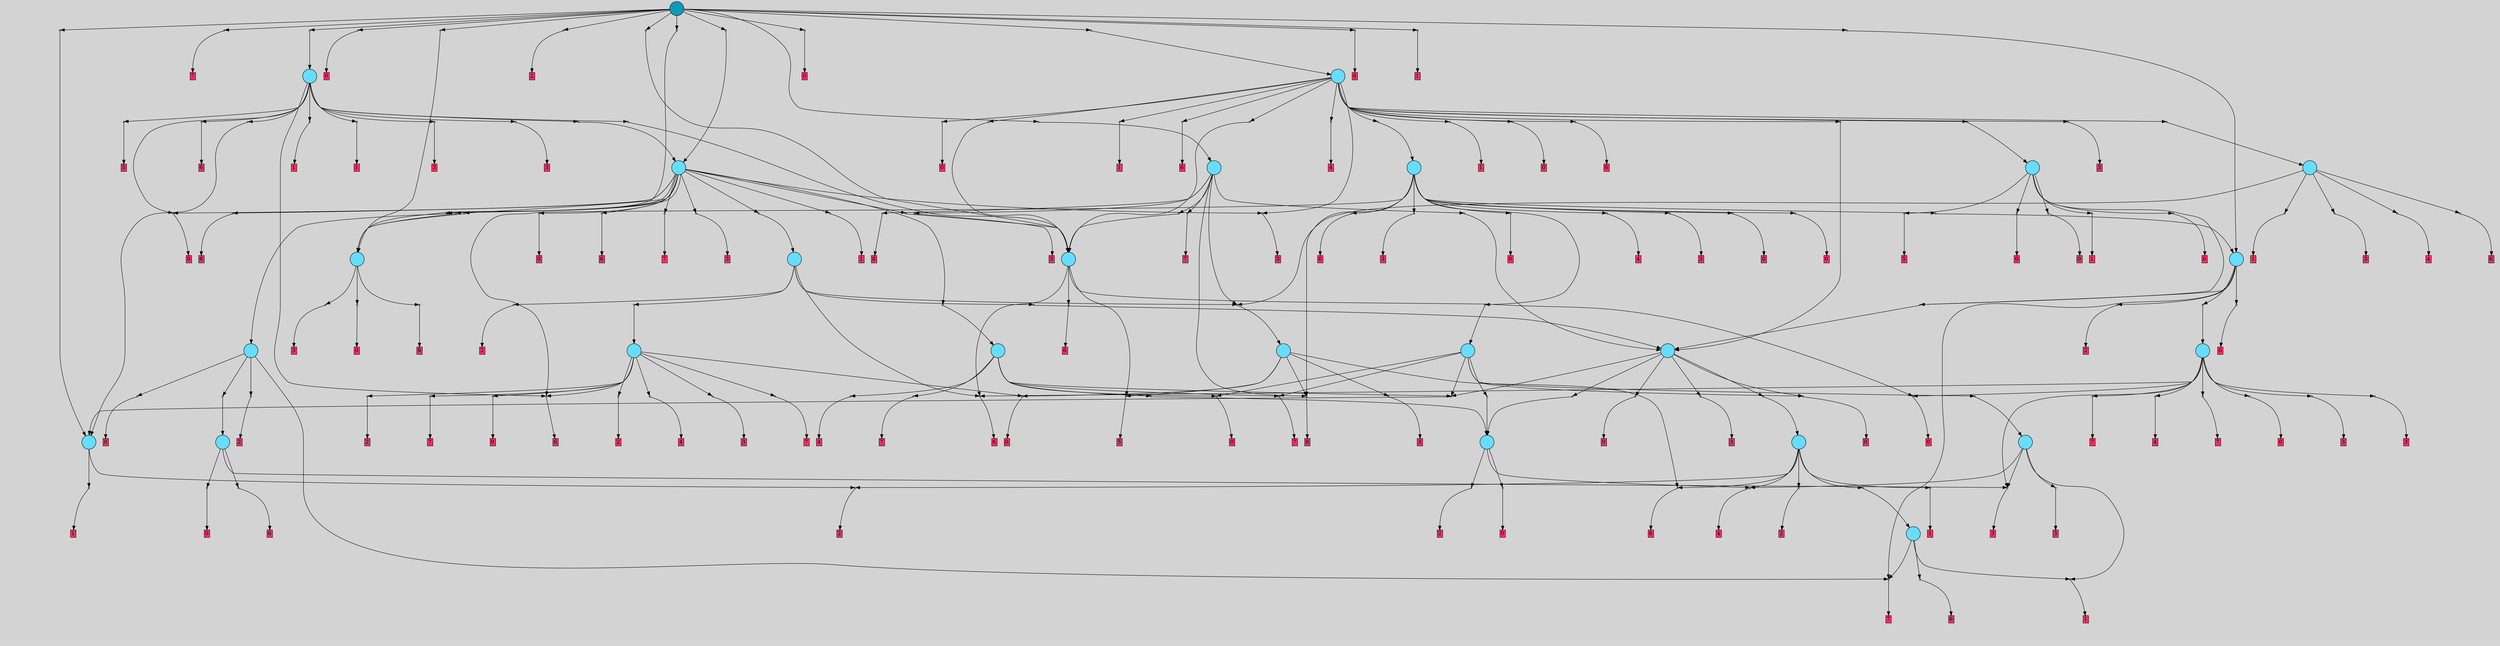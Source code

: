 // File exported with GEGELATI v1.3.1
// On the 2024-07-10 02:26:02
// With the MARL::MarlTPGGraphDotExporter
digraph{
	graph[pad = "0.212, 0.055" bgcolor = lightgray]
	node[shape=circle style = filled label = ""]
		T1 [fillcolor="#66ddff"]
		T10 [fillcolor="#66ddff"]
		T97 [fillcolor="#66ddff"]
		T99 [fillcolor="#66ddff"]
		T115 [fillcolor="#66ddff"]
		T129 [fillcolor="#66ddff"]
		T145 [fillcolor="#66ddff"]
		T222 [fillcolor="#66ddff"]
		T299 [fillcolor="#66ddff"]
		T304 [fillcolor="#66ddff"]
		T326 [fillcolor="#66ddff"]
		T372 [fillcolor="#66ddff"]
		T388 [fillcolor="#66ddff"]
		T460 [fillcolor="#66ddff"]
		T484 [fillcolor="#66ddff"]
		T536 [fillcolor="#66ddff"]
		T569 [fillcolor="#66ddff"]
		T697 [fillcolor="#66ddff"]
		T708 [fillcolor="#66ddff"]
		T1046 [fillcolor="#66ddff"]
		T1305 [fillcolor="#66ddff"]
		T1442 [fillcolor="#66ddff"]
		T2017 [fillcolor="#66ddff"]
		T2075 [fillcolor="#66ddff"]
		T3249 [fillcolor="#1199bb"]
		P40854 [fillcolor="#cccccc" shape=point] //
		I40854 [shape=box style=invis label="4|2&1|3#2|5&#92;n7|0&2|4#1|0&#92;n4|7&3|1#0|5&#92;n8|0&4|7#1|7&#92;n0|4&4|4#3|4&#92;n"]
		P40854 -> I40854[style=invis]
		A24816 [fillcolor="#ff3366" shape=box margin=0.03 width=0 height=0 label="1"]
		T1 -> P40854 -> A24816
		P40855 [fillcolor="#cccccc" shape=point] //
		I40855 [shape=box style=invis label="4|7&3|4#3|7&#92;n0|3&0|3#4|2&#92;n0|6&4|0#0|2&#92;n0|2&4|5#4|0&#92;n7|1&1|3#3|7&#92;n3|2&2|5#0|5&#92;n4|5&0|4#4|4&#92;n0|2&2|6#4|4&#92;n2|7&2|7#1|1&#92;n"]
		P40855 -> I40855[style=invis]
		A24817 [fillcolor="#ff3366" shape=box margin=0.03 width=0 height=0 label="2"]
		T1 -> P40855 -> A24817
		P40856 [fillcolor="#cccccc" shape=point] //
		I40856 [shape=box style=invis label="3|3&2|7#1|0&#92;n4|7&1|1#2|6&#92;n0|5&0|6#0|5&#92;n8|4&2|0#3|3&#92;n7|6&2|7#1|1&#92;n7|3&4|1#0|2&#92;n1|7&0|0#2|4&#92;n6|7&4|5#4|7&#92;n3|1&4|7#0|0&#92;n5|7&1|2#2|2&#92;n"]
		P40856 -> I40856[style=invis]
		A24818 [fillcolor="#ff3366" shape=box margin=0.03 width=0 height=0 label="2"]
		T10 -> P40856 -> A24818
		P40857 [fillcolor="#cccccc" shape=point] //
		I40857 [shape=box style=invis label="0|3&2|6#3|0&#92;n0|6&4|1#0|7&#92;n3|6&2|3#0|7&#92;n1|0&3|0#4|3&#92;n"]
		P40857 -> I40857[style=invis]
		A24819 [fillcolor="#ff3366" shape=box margin=0.03 width=0 height=0 label="0"]
		T10 -> P40857 -> A24819
		P40858 [fillcolor="#cccccc" shape=point] //
		I40858 [shape=box style=invis label="0|4&1|2#3|4&#92;n6|2&4|4#2|5&#92;n5|5&1|2#0|7&#92;n0|0&4|2#4|0&#92;n8|5&3|3#0|0&#92;n4|0&3|2#3|5&#92;n0|2&4|6#0|2&#92;n2|0&1|7#4|0&#92;n"]
		P40858 -> I40858[style=invis]
		A24820 [fillcolor="#ff3366" shape=box margin=0.03 width=0 height=0 label="4"]
		T10 -> P40858 -> A24820
		P40859 [fillcolor="#cccccc" shape=point] //
		I40859 [shape=box style=invis label="0|4&1|0#3|0&#92;n5|3&0|5#1|0&#92;n7|2&4|2#2|6&#92;n2|2&3|3#3|0&#92;n6|1&4|5#0|1&#92;n1|6&3|7#4|4&#92;n2|2&0|2#2|5&#92;n"]
		P40859 -> I40859[style=invis]
		A24821 [fillcolor="#ff3366" shape=box margin=0.03 width=0 height=0 label="1"]
		T97 -> P40859 -> A24821
		P40860 [fillcolor="#cccccc" shape=point] //
		I40860 [shape=box style=invis label="8|5&1|3#1|6&#92;n2|2&2|7#1|6&#92;n6|2&4|6#4|0&#92;n8|1&2|7#3|4&#92;n4|7&2|1#0|4&#92;n4|6&1|0#0|1&#92;n"]
		P40860 -> I40860[style=invis]
		A24822 [fillcolor="#ff3366" shape=box margin=0.03 width=0 height=0 label="3"]
		T97 -> P40860 -> A24822
		T97 -> P40858
		P40861 [fillcolor="#cccccc" shape=point] //
		I40861 [shape=box style=invis label="8|5&1|3#1|6&#92;n2|2&2|3#1|6&#92;n4|6&1|0#0|1&#92;n8|1&2|7#3|4&#92;n4|7&2|1#0|4&#92;n1|4&3|1#1|2&#92;n6|2&4|6#4|0&#92;n"]
		P40861 -> I40861[style=invis]
		A24823 [fillcolor="#ff3366" shape=box margin=0.03 width=0 height=0 label="3"]
		T97 -> P40861 -> A24823
		P40862 [fillcolor="#cccccc" shape=point] //
		I40862 [shape=box style=invis label="0|5&2|4#3|7&#92;n8|6&2|5#4|1&#92;n7|0&2|6#1|1&#92;n0|2&0|6#2|4&#92;n7|5&1|7#2|3&#92;n0|2&0|0#1|5&#92;n5|4&2|6#0|6&#92;n1|0&1|4#0|1&#92;n"]
		P40862 -> I40862[style=invis]
		A24824 [fillcolor="#ff3366" shape=box margin=0.03 width=0 height=0 label="6"]
		T99 -> P40862 -> A24824
		P40863 [fillcolor="#cccccc" shape=point] //
		I40863 [shape=box style=invis label="5|5&2|5#0|0&#92;n0|1&2|3#2|0&#92;n7|7&3|4#3|5&#92;n4|0&0|5#1|4&#92;n0|7&0|5#2|5&#92;n"]
		P40863 -> I40863[style=invis]
		A24825 [fillcolor="#ff3366" shape=box margin=0.03 width=0 height=0 label="7"]
		T99 -> P40863 -> A24825
		T99 -> P40859
		P40864 [fillcolor="#cccccc" shape=point] //
		I40864 [shape=box style=invis label="2|5&2|0#3|6&#92;n0|0&4|1#0|2&#92;n1|2&1|3#1|1&#92;n"]
		P40864 -> I40864[style=invis]
		A24826 [fillcolor="#ff3366" shape=box margin=0.03 width=0 height=0 label="5"]
		T115 -> P40864 -> A24826
		P40865 [fillcolor="#cccccc" shape=point] //
		I40865 [shape=box style=invis label="7|7&0|7#4|5&#92;n2|3&0|7#3|6&#92;n7|1&4|7#2|4&#92;n0|6&1|4#2|2&#92;n8|6&3|0#1|5&#92;n2|2&3|1#3|1&#92;n3|1&4|5#4|0&#92;n8|0&2|2#4|3&#92;n0|3&0|1#4|3&#92;n"]
		P40865 -> I40865[style=invis]
		A24827 [fillcolor="#ff3366" shape=box margin=0.03 width=0 height=0 label="6"]
		T115 -> P40865 -> A24827
		P40866 [fillcolor="#cccccc" shape=point] //
		I40866 [shape=box style=invis label="0|5&2|4#3|7&#92;n8|6&2|5#4|1&#92;n8|2&0|0#3|5&#92;n2|1&2|4#2|5&#92;n7|5&1|7#2|3&#92;n7|0&2|6#1|1&#92;n5|4&2|6#0|6&#92;n0|2&0|6#2|4&#92;n"]
		P40866 -> I40866[style=invis]
		A24828 [fillcolor="#ff3366" shape=box margin=0.03 width=0 height=0 label="6"]
		T115 -> P40866 -> A24828
		P40867 [fillcolor="#cccccc" shape=point] //
		I40867 [shape=box style=invis label="5|6&0|2#0|0&#92;n6|4&2|3#4|3&#92;n3|1&2|5#3|2&#92;n"]
		P40867 -> I40867[style=invis]
		A24829 [fillcolor="#ff3366" shape=box margin=0.03 width=0 height=0 label="0"]
		T115 -> P40867 -> A24829
		P40868 [fillcolor="#cccccc" shape=point] //
		I40868 [shape=box style=invis label="0|3&2|6#3|0&#92;n3|7&2|3#0|7&#92;n0|0&3|0#4|3&#92;n"]
		P40868 -> I40868[style=invis]
		A24830 [fillcolor="#ff3366" shape=box margin=0.03 width=0 height=0 label="0"]
		T129 -> P40868 -> A24830
		T129 -> P40860
		P40869 [fillcolor="#cccccc" shape=point] //
		I40869 [shape=box style=invis label="5|4&2|6#0|6&#92;n8|6&2|5#4|1&#92;n7|0&2|6#1|1&#92;n1|0&1|4#0|1&#92;n7|5&1|7#2|3&#92;n0|2&0|0#3|5&#92;n0|5&2|4#3|7&#92;n6|2&0|6#2|4&#92;n"]
		P40869 -> I40869[style=invis]
		A24831 [fillcolor="#ff3366" shape=box margin=0.03 width=0 height=0 label="6"]
		T129 -> P40869 -> A24831
		P40870 [fillcolor="#cccccc" shape=point] //
		I40870 [shape=box style=invis label="0|6&1|4#2|2&#92;n2|3&0|7#3|6&#92;n7|1&4|7#2|4&#92;n7|7&0|7#4|5&#92;n8|6&3|0#1|5&#92;n2|2&3|1#3|1&#92;n3|1&4|5#4|0&#92;n8|0&2|2#4|3&#92;n0|3&1|1#4|3&#92;n"]
		P40870 -> I40870[style=invis]
		A24832 [fillcolor="#ff3366" shape=box margin=0.03 width=0 height=0 label="6"]
		T145 -> P40870 -> A24832
		T145 -> P40855
		P40871 [fillcolor="#cccccc" shape=point] //
		I40871 [shape=box style=invis label="2|0&4|2#2|6&#92;n2|2&3|3#1|5&#92;n2|5&1|5#4|1&#92;n2|5&0|5#4|3&#92;n1|6&3|0#4|0&#92;n3|0&4|5#3|3&#92;n"]
		P40871 -> I40871[style=invis]
		A24833 [fillcolor="#ff3366" shape=box margin=0.03 width=0 height=0 label="1"]
		T145 -> P40871 -> A24833
		T145 -> P40858
		P40872 [fillcolor="#cccccc" shape=point] //
		I40872 [shape=box style=invis label="6|0&3|4#1|2&#92;n7|3&4|1#0|2&#92;n4|7&1|1#2|6&#92;n0|5&0|6#0|5&#92;n8|4&2|0#3|3&#92;n7|6&2|7#1|1&#92;n3|3&2|7#1|0&#92;n3|1&4|7#0|0&#92;n1|7&2|0#2|4&#92;n5|7&0|2#2|2&#92;n"]
		P40872 -> I40872[style=invis]
		A24834 [fillcolor="#ff3366" shape=box margin=0.03 width=0 height=0 label="2"]
		T145 -> P40872 -> A24834
		P40873 [fillcolor="#cccccc" shape=point] //
		I40873 [shape=box style=invis label="0|4&1|2#3|4&#92;n8|5&3|3#0|0&#92;n5|5&1|2#0|7&#92;n6|2&4|4#2|5&#92;n4|0&3|2#3|5&#92;n0|2&4|0#0|2&#92;n2|0&1|7#4|0&#92;n"]
		P40873 -> I40873[style=invis]
		T145 -> P40873 -> T99
		T222 -> P40860
		P40874 [fillcolor="#cccccc" shape=point] //
		I40874 [shape=box style=invis label="4|7&2|6#0|2&#92;n7|0&4|1#3|2&#92;n4|4&2|3#2|0&#92;n"]
		P40874 -> I40874[style=invis]
		A24835 [fillcolor="#ff3366" shape=box margin=0.03 width=0 height=0 label="7"]
		T222 -> P40874 -> A24835
		P40875 [fillcolor="#cccccc" shape=point] //
		I40875 [shape=box style=invis label="0|4&1|2#3|4&#92;n0|2&4|6#0|2&#92;n5|5&1|2#0|7&#92;n0|0&4|2#1|0&#92;n1|6&2|5#1|0&#92;n8|5&3|3#0|0&#92;n4|0&3|2#3|5&#92;n6|2&4|4#2|5&#92;n2|0&1|7#4|0&#92;n"]
		P40875 -> I40875[style=invis]
		A24836 [fillcolor="#ff3366" shape=box margin=0.03 width=0 height=0 label="4"]
		T222 -> P40875 -> A24836
		P40876 [fillcolor="#cccccc" shape=point] //
		I40876 [shape=box style=invis label="0|4&1|2#3|4&#92;n8|5&3|3#0|0&#92;n0|0&4|2#4|0&#92;n5|5&1|2#0|7&#92;n4|0&3|7#3|5&#92;n0|2&4|6#0|2&#92;n2|0&1|7#4|0&#92;n"]
		P40876 -> I40876[style=invis]
		A24837 [fillcolor="#ff3366" shape=box margin=0.03 width=0 height=0 label="7"]
		T222 -> P40876 -> A24837
		P40877 [fillcolor="#cccccc" shape=point] //
		I40877 [shape=box style=invis label="5|6&4|1#0|7&#92;n3|3&1|7#3|6&#92;n0|3&2|6#3|0&#92;n3|6&2|3#0|7&#92;n"]
		P40877 -> I40877[style=invis]
		A24838 [fillcolor="#ff3366" shape=box margin=0.03 width=0 height=0 label="0"]
		T222 -> P40877 -> A24838
		P40878 [fillcolor="#cccccc" shape=point] //
		I40878 [shape=box style=invis label="8|1&2|7#3|4&#92;n6|2&4|6#4|0&#92;n6|6&0|1#3|7&#92;n0|0&4|7#3|1&#92;n2|2&0|7#1|6&#92;n8|5&1|3#1|6&#92;n0|7&2|1#3|4&#92;n5|6&2|7#1|3&#92;n"]
		P40878 -> I40878[style=invis]
		A24839 [fillcolor="#ff3366" shape=box margin=0.03 width=0 height=0 label="3"]
		T222 -> P40878 -> A24839
		T222 -> P40865
		T222 -> P40867
		P40879 [fillcolor="#cccccc" shape=point] //
		I40879 [shape=box style=invis label="6|5&4|2#4|1&#92;n5|6&2|4#4|1&#92;n3|0&4|3#3|4&#92;n0|6&4|1#0|6&#92;n0|5&3|0#4|7&#92;n8|2&4|6#1|5&#92;n6|7&3|7#0|7&#92;n"]
		P40879 -> I40879[style=invis]
		A24840 [fillcolor="#ff3366" shape=box margin=0.03 width=0 height=0 label="3"]
		T222 -> P40879 -> A24840
		P40880 [fillcolor="#cccccc" shape=point] //
		I40880 [shape=box style=invis label="2|3&3|7#3|2&#92;n2|2&2|7#1|6&#92;n8|5&0|3#1|6&#92;n6|2&4|6#4|0&#92;n8|1&2|7#3|4&#92;n4|7&2|1#0|4&#92;n4|6&1|0#0|1&#92;n"]
		P40880 -> I40880[style=invis]
		A24841 [fillcolor="#ff3366" shape=box margin=0.03 width=0 height=0 label="3"]
		T299 -> P40880 -> A24841
		P40881 [fillcolor="#cccccc" shape=point] //
		I40881 [shape=box style=invis label="4|0&4|7#2|2&#92;n7|2&4|2#3|6&#92;n5|3&0|3#4|0&#92;n0|4&1|7#3|0&#92;n2|3&3|3#3|0&#92;n1|6&3|7#4|4&#92;n"]
		P40881 -> I40881[style=invis]
		T299 -> P40881 -> T1
		P40882 [fillcolor="#cccccc" shape=point] //
		I40882 [shape=box style=invis label="4|6&1|5#1|1&#92;n3|0&1|3#1|0&#92;n5|1&2|4#4|7&#92;n1|4&1|6#2|4&#92;n0|6&0|2#1|1&#92;n"]
		P40882 -> I40882[style=invis]
		A24842 [fillcolor="#ff3366" shape=box margin=0.03 width=0 height=0 label="0"]
		T299 -> P40882 -> A24842
		P40883 [fillcolor="#cccccc" shape=point] //
		I40883 [shape=box style=invis label="8|5&1|3#1|6&#92;n8|1&2|7#3|4&#92;n6|2&4|6#4|0&#92;n2|0&2|7#1|6&#92;n4|6&1|0#0|1&#92;n8|7&2|1#0|4&#92;n3|3&3|7#4|2&#92;n"]
		P40883 -> I40883[style=invis]
		T299 -> P40883 -> T10
		P40884 [fillcolor="#cccccc" shape=point] //
		I40884 [shape=box style=invis label="6|6&2|3#0|7&#92;n7|0&4|4#1|0&#92;n0|3&2|6#3|0&#92;n"]
		P40884 -> I40884[style=invis]
		A24843 [fillcolor="#ff3366" shape=box margin=0.03 width=0 height=0 label="0"]
		T299 -> P40884 -> A24843
		P40885 [fillcolor="#cccccc" shape=point] //
		I40885 [shape=box style=invis label="8|5&3|3#0|0&#92;n6|2&4|4#2|5&#92;n5|5&1|2#0|7&#92;n0|0&4|2#4|0&#92;n0|4&1|2#3|4&#92;n0|2&4|5#0|2&#92;n2|0&1|7#4|0&#92;n"]
		P40885 -> I40885[style=invis]
		T299 -> P40885 -> T145
		P40886 [fillcolor="#cccccc" shape=point] //
		I40886 [shape=box style=invis label="0|4&1|2#3|4&#92;n6|2&4|4#2|5&#92;n4|0&3|1#1|7&#92;n5|5&1|2#0|7&#92;n0|0&4|2#4|0&#92;n0|2&4|6#0|2&#92;n4|0&3|2#3|5&#92;n2|0&1|7#4|0&#92;n"]
		P40886 -> I40886[style=invis]
		T304 -> P40886 -> T97
		T304 -> P40881
		T304 -> P40882
		P40887 [fillcolor="#cccccc" shape=point] //
		I40887 [shape=box style=invis label="8|5&1|3#1|6&#92;n8|1&2|7#3|4&#92;n6|2&4|6#4|0&#92;n2|0&2|7#1|6&#92;n4|7&2|1#0|4&#92;n4|6&1|0#0|1&#92;n3|3&3|7#4|2&#92;n"]
		P40887 -> I40887[style=invis]
		T304 -> P40887 -> T10
		P40888 [fillcolor="#cccccc" shape=point] //
		I40888 [shape=box style=invis label="0|3&2|6#3|0&#92;n7|0&4|4#1|0&#92;n1|0&3|0#4|4&#92;n3|6&2|3#0|7&#92;n"]
		P40888 -> I40888[style=invis]
		A24844 [fillcolor="#ff3366" shape=box margin=0.03 width=0 height=0 label="0"]
		T304 -> P40888 -> A24844
		P40889 [fillcolor="#cccccc" shape=point] //
		I40889 [shape=box style=invis label="3|0&1|1#3|3&#92;n0|1&4|2#2|0&#92;n5|7&0|5#3|5&#92;n7|7&3|4#3|5&#92;n4|4&2|2#4|1&#92;n"]
		P40889 -> I40889[style=invis]
		A24845 [fillcolor="#ff3366" shape=box margin=0.03 width=0 height=0 label="7"]
		T304 -> P40889 -> A24845
		P40890 [fillcolor="#cccccc" shape=point] //
		I40890 [shape=box style=invis label="5|4&3|4#0|5&#92;n3|2&2|5#3|0&#92;n4|2&2|4#0|0&#92;n0|6&4|6#1|7&#92;n4|0&2|1#0|6&#92;n"]
		P40890 -> I40890[style=invis]
		A24846 [fillcolor="#ff3366" shape=box margin=0.03 width=0 height=0 label="0"]
		T326 -> P40890 -> A24846
		P40891 [fillcolor="#cccccc" shape=point] //
		I40891 [shape=box style=invis label="4|7&2|1#0|4&#92;n1|5&2|3#0|0&#92;n5|2&0|6#4|0&#92;n8|4&2|7#0|4&#92;n2|2&2|7#1|6&#92;n4|6&3|1#4|6&#92;n5|0&4|5#1|7&#92;n3|2&4|7#4|2&#92;n"]
		P40891 -> I40891[style=invis]
		T326 -> P40891 -> T129
		P40892 [fillcolor="#cccccc" shape=point] //
		I40892 [shape=box style=invis label="1|4&4|2#0|3&#92;n7|6&2|7#1|1&#92;n8|4&2|2#3|3&#92;n3|1&4|7#0|0&#92;n5|7&0|2#2|2&#92;n1|7&2|0#2|4&#92;n6|0&4|5#4|7&#92;n6|7&4|2#2|7&#92;n0|5&3|6#4|5&#92;n"]
		P40892 -> I40892[style=invis]
		A24847 [fillcolor="#ff3366" shape=box margin=0.03 width=0 height=0 label="2"]
		T326 -> P40892 -> A24847
		T326 -> P40863
		P40893 [fillcolor="#cccccc" shape=point] //
		I40893 [shape=box style=invis label="0|3&2|0#0|4&#92;n6|4&4|3#4|0&#92;n3|0&4|1#4|6&#92;n8|4&0|0#0|2&#92;n"]
		P40893 -> I40893[style=invis]
		A24848 [fillcolor="#ff3366" shape=box margin=0.03 width=0 height=0 label="0"]
		T372 -> P40893 -> A24848
		P40894 [fillcolor="#cccccc" shape=point] //
		I40894 [shape=box style=invis label="2|5&2|1#0|7&#92;n4|1&1|0#0|2&#92;n0|7&0|5#4|0&#92;n8|0&2|1#4|2&#92;n"]
		P40894 -> I40894[style=invis]
		A24849 [fillcolor="#ff3366" shape=box margin=0.03 width=0 height=0 label="8"]
		T372 -> P40894 -> A24849
		P40895 [fillcolor="#cccccc" shape=point] //
		I40895 [shape=box style=invis label="8|5&1|3#1|6&#92;n4|7&4|7#2|5&#92;n3|5&1|7#3|4&#92;n2|1&4|3#1|7&#92;n4|6&1|0#0|1&#92;n1|0&0|4#2|2&#92;n"]
		P40895 -> I40895[style=invis]
		A24850 [fillcolor="#ff3366" shape=box margin=0.03 width=0 height=0 label="3"]
		T372 -> P40895 -> A24850
		T388 -> P40864
		T388 -> P40870
		P40896 [fillcolor="#cccccc" shape=point] //
		I40896 [shape=box style=invis label="3|6&2|3#0|6&#92;n8|7&2|4#4|7&#92;n3|0&0|2#4|7&#92;n0|0&4|1#0|7&#92;n2|6&0|6#0|5&#92;n"]
		P40896 -> I40896[style=invis]
		A24851 [fillcolor="#ff3366" shape=box margin=0.03 width=0 height=0 label="0"]
		T388 -> P40896 -> A24851
		P40897 [fillcolor="#cccccc" shape=point] //
		I40897 [shape=box style=invis label="1|7&4|2#2|1&#92;n3|0&3|0#4|3&#92;n4|3&0|6#3|3&#92;n6|2&2|5#2|3&#92;n5|0&3|3#3|2&#92;n1|1&2|2#3|4&#92;n"]
		P40897 -> I40897[style=invis]
		A24852 [fillcolor="#ff3366" shape=box margin=0.03 width=0 height=0 label="3"]
		T388 -> P40897 -> A24852
		P40898 [fillcolor="#cccccc" shape=point] //
		I40898 [shape=box style=invis label="2|2&3|2#3|0&#92;n0|5&0|6#2|7&#92;n4|7&0|1#2|2&#92;n4|6&0|4#4|7&#92;n"]
		P40898 -> I40898[style=invis]
		A24853 [fillcolor="#ff3366" shape=box margin=0.03 width=0 height=0 label="8"]
		T388 -> P40898 -> A24853
		T460 -> P40881
		P40899 [fillcolor="#cccccc" shape=point] //
		I40899 [shape=box style=invis label="8|5&1|3#1|6&#92;n8|1&3|7#3|4&#92;n4|7&2|1#0|4&#92;n2|0&2|7#1|6&#92;n8|6&1|2#4|1&#92;n6|2&4|6#4|0&#92;n4|6&1|0#0|1&#92;n3|3&3|7#4|2&#92;n"]
		P40899 -> I40899[style=invis]
		T460 -> P40899 -> T10
		T460 -> P40888
		T460 -> P40889
		P40900 [fillcolor="#cccccc" shape=point] //
		I40900 [shape=box style=invis label="7|4&0|0#4|4&#92;n2|5&4|7#1|2&#92;n7|4&4|2#3|6&#92;n"]
		P40900 -> I40900[style=invis]
		A24854 [fillcolor="#ff3366" shape=box margin=0.03 width=0 height=0 label="4"]
		T460 -> P40900 -> A24854
		P40901 [fillcolor="#cccccc" shape=point] //
		I40901 [shape=box style=invis label="0|7&4|3#2|4&#92;n1|6&0|2#4|2&#92;n1|7&2|2#2|5&#92;n6|0&0|0#3|7&#92;n7|0&4|3#1|6&#92;n8|1&1|1#3|1&#92;n1|3&1|3#2|5&#92;n"]
		P40901 -> I40901[style=invis]
		A24855 [fillcolor="#ff3366" shape=box margin=0.03 width=0 height=0 label="7"]
		T460 -> P40901 -> A24855
		P40902 [fillcolor="#cccccc" shape=point] //
		I40902 [shape=box style=invis label="7|3&4|1#0|2&#92;n4|7&1|1#2|6&#92;n0|5&0|6#0|5&#92;n8|4&2|0#3|3&#92;n7|6&2|7#1|1&#92;n3|3&2|7#1|0&#92;n1|7&2|0#2|4&#92;n6|7&4|5#4|7&#92;n3|1&4|7#0|0&#92;n5|7&1|2#2|2&#92;n"]
		P40902 -> I40902[style=invis]
		A24856 [fillcolor="#ff3366" shape=box margin=0.03 width=0 height=0 label="2"]
		T484 -> P40902 -> A24856
		P40903 [fillcolor="#cccccc" shape=point] //
		I40903 [shape=box style=invis label="6|3&3|0#0|2&#92;n8|3&2|6#2|6&#92;n4|0&4|7#0|1&#92;n0|3&1|3#2|1&#92;n3|7&1|3#2|1&#92;n4|2&3|5#4|2&#92;n2|5&1|7#3|2&#92;n8|0&1|4#1|0&#92;n6|1&0|6#1|4&#92;n2|5&1|6#2|1&#92;n"]
		P40903 -> I40903[style=invis]
		A24857 [fillcolor="#ff3366" shape=box margin=0.03 width=0 height=0 label="6"]
		T484 -> P40903 -> A24857
		P40904 [fillcolor="#cccccc" shape=point] //
		I40904 [shape=box style=invis label="6|2&4|4#2|5&#92;n0|4&1|0#3|4&#92;n3|4&2|0#4|4&#92;n5|5&1|2#0|7&#92;n0|0&4|2#4|0&#92;n8|5&3|3#0|0&#92;n4|0&3|2#3|5&#92;n0|2&4|6#0|2&#92;n2|0&1|7#4|0&#92;n"]
		P40904 -> I40904[style=invis]
		A24858 [fillcolor="#ff3366" shape=box margin=0.03 width=0 height=0 label="4"]
		T484 -> P40904 -> A24858
		P40905 [fillcolor="#cccccc" shape=point] //
		I40905 [shape=box style=invis label="4|0&4|4#1|4&#92;n8|1&2|7#2|4&#92;n8|5&1|3#1|4&#92;n3|5&2|2#1|4&#92;n4|6&3|2#0|5&#92;n4|2&1|0#0|5&#92;n1|0&3|6#2|4&#92;n1|2&3|7#3|2&#92;n"]
		P40905 -> I40905[style=invis]
		A24859 [fillcolor="#ff3366" shape=box margin=0.03 width=0 height=0 label="3"]
		T484 -> P40905 -> A24859
		P40906 [fillcolor="#cccccc" shape=point] //
		I40906 [shape=box style=invis label="5|5&2|5#0|0&#92;n0|5&0|5#2|5&#92;n4|0&0|5#1|4&#92;n7|7&3|4#3|5&#92;n"]
		P40906 -> I40906[style=invis]
		A24860 [fillcolor="#ff3366" shape=box margin=0.03 width=0 height=0 label="7"]
		T484 -> P40906 -> A24860
		T484 -> P40896
		P40907 [fillcolor="#cccccc" shape=point] //
		I40907 [shape=box style=invis label="5|5&3|0#2|7&#92;n7|1&2|7#1|1&#92;n1|1&3|0#3|4&#92;n4|3&4|1#0|2&#92;n1|3&0|2#4|6&#92;n1|7&2|0#1|4&#92;n3|0&3|4#2|4&#92;n"]
		P40907 -> I40907[style=invis]
		A24861 [fillcolor="#ff3366" shape=box margin=0.03 width=0 height=0 label="2"]
		T484 -> P40907 -> A24861
		P40908 [fillcolor="#cccccc" shape=point] //
		I40908 [shape=box style=invis label="2|1&2|1#2|3&#92;n5|7&0|5#2|5&#92;n7|7&3|4#3|5&#92;n4|0&0|5#1|4&#92;n5|5&2|5#0|0&#92;n"]
		P40908 -> I40908[style=invis]
		A24862 [fillcolor="#ff3366" shape=box margin=0.03 width=0 height=0 label="7"]
		T484 -> P40908 -> A24862
		P40909 [fillcolor="#cccccc" shape=point] //
		I40909 [shape=box style=invis label="1|0&4|7#1|6&#92;n4|0&2|5#2|5&#92;n"]
		P40909 -> I40909[style=invis]
		A24863 [fillcolor="#ff3366" shape=box margin=0.03 width=0 height=0 label="0"]
		T484 -> P40909 -> A24863
		P40910 [fillcolor="#cccccc" shape=point] //
		I40910 [shape=box style=invis label="8|5&1|7#1|6&#92;n2|2&2|7#1|6&#92;n6|2&4|6#4|0&#92;n8|1&2|7#3|4&#92;n4|7&2|1#0|4&#92;n4|6&1|0#0|1&#92;n8|3&4|5#0|0&#92;n"]
		P40910 -> I40910[style=invis]
		A24864 [fillcolor="#ff3366" shape=box margin=0.03 width=0 height=0 label="3"]
		T536 -> P40910 -> A24864
		P40911 [fillcolor="#cccccc" shape=point] //
		I40911 [shape=box style=invis label="2|0&1|7#4|0&#92;n0|4&1|2#3|4&#92;n6|2&4|4#2|5&#92;n1|4&4|3#3|6&#92;n8|5&3|3#0|0&#92;n4|0&3|2#3|5&#92;n4|7&4|1#0|0&#92;n"]
		P40911 -> I40911[style=invis]
		T536 -> P40911 -> T388
		P40912 [fillcolor="#cccccc" shape=point] //
		I40912 [shape=box style=invis label="2|7&1|7#4|0&#92;n6|2&4|4#2|5&#92;n3|1&2|7#3|6&#92;n0|4&1|2#3|4&#92;n0|0&4|2#4|0&#92;n4|2&3|2#3|5&#92;n0|2&4|6#0|2&#92;n5|5&1|2#0|7&#92;n"]
		P40912 -> I40912[style=invis]
		A24865 [fillcolor="#ff3366" shape=box margin=0.03 width=0 height=0 label="4"]
		T536 -> P40912 -> A24865
		P40913 [fillcolor="#cccccc" shape=point] //
		I40913 [shape=box style=invis label="8|3&2|6#2|6&#92;n4|0&4|7#0|1&#92;n0|3&1|3#2|1&#92;n3|7&1|3#2|1&#92;n2|5&1|6#2|1&#92;n3|7&1|7#4|7&#92;n2|5&1|7#4|2&#92;n8|0&1|4#1|0&#92;n6|1&0|6#1|4&#92;n4|2&3|5#4|2&#92;n"]
		P40913 -> I40913[style=invis]
		A24866 [fillcolor="#ff3366" shape=box margin=0.03 width=0 height=0 label="6"]
		T536 -> P40913 -> A24866
		P40914 [fillcolor="#cccccc" shape=point] //
		I40914 [shape=box style=invis label="0|6&4|4#0|0&#92;n8|5&0|2#3|0&#92;n6|0&2|3#3|4&#92;n6|7&1|1#0|7&#92;n"]
		P40914 -> I40914[style=invis]
		A24867 [fillcolor="#ff3366" shape=box margin=0.03 width=0 height=0 label="1"]
		T536 -> P40914 -> A24867
		P40915 [fillcolor="#cccccc" shape=point] //
		I40915 [shape=box style=invis label="0|6&3|2#0|7&#92;n5|7&1|7#4|6&#92;n3|6&2|3#0|7&#92;n1|0&3|0#4|3&#92;n2|0&3|5#1|2&#92;n"]
		P40915 -> I40915[style=invis]
		T569 -> P40915 -> T299
		P40916 [fillcolor="#cccccc" shape=point] //
		I40916 [shape=box style=invis label="8|4&2|0#3|3&#92;n3|6&4|5#0|2&#92;n1|0&4|7#1|5&#92;n5|7&3|2#2|2&#92;n0|5&1|6#0|5&#92;n4|7&1|1#2|6&#92;n2|3&4|1#2|2&#92;n1|7&2|0#2|4&#92;n"]
		P40916 -> I40916[style=invis]
		A24868 [fillcolor="#ff3366" shape=box margin=0.03 width=0 height=0 label="2"]
		T569 -> P40916 -> A24868
		P40917 [fillcolor="#cccccc" shape=point] //
		I40917 [shape=box style=invis label="6|3&3|0#0|2&#92;n4|0&4|7#2|1&#92;n0|3&1|3#2|1&#92;n4|2&3|5#4|2&#92;n1|2&2|6#0|1&#92;n2|5&1|6#2|1&#92;n6|1&0|6#1|4&#92;n8|0&1|4#1|0&#92;n2|3&1|7#3|2&#92;n"]
		P40917 -> I40917[style=invis]
		T569 -> P40917 -> T222
		P40918 [fillcolor="#cccccc" shape=point] //
		I40918 [shape=box style=invis label="6|4&2|3#4|3&#92;n5|6&0|2#0|0&#92;n3|0&2|5#3|2&#92;n"]
		P40918 -> I40918[style=invis]
		A24869 [fillcolor="#ff3366" shape=box margin=0.03 width=0 height=0 label="0"]
		T569 -> P40918 -> A24869
		T569 -> P40863
		P40919 [fillcolor="#cccccc" shape=point] //
		I40919 [shape=box style=invis label="2|5&4|4#2|0&#92;n7|1&4|6#0|2&#92;n7|6&2|7#0|1&#92;n7|0&0|5#2|2&#92;n1|6&3|1#2|7&#92;n"]
		P40919 -> I40919[style=invis]
		A24870 [fillcolor="#ff3366" shape=box margin=0.03 width=0 height=0 label="5"]
		T697 -> P40919 -> A24870
		P40920 [fillcolor="#cccccc" shape=point] //
		I40920 [shape=box style=invis label="3|6&2|3#0|7&#92;n0|1&2|6#3|0&#92;n2|0&3|3#2|5&#92;n1|3&0|4#2|2&#92;n1|0&3|1#4|3&#92;n"]
		P40920 -> I40920[style=invis]
		A24871 [fillcolor="#ff3366" shape=box margin=0.03 width=0 height=0 label="0"]
		T697 -> P40920 -> A24871
		P40921 [fillcolor="#cccccc" shape=point] //
		I40921 [shape=box style=invis label="2|0&1|5#4|0&#92;n5|5&1|2#0|7&#92;n0|4&1|2#3|4&#92;n0|0&4|2#4|0&#92;n4|2&3|2#3|5&#92;n0|3&3|6#4|0&#92;n1|2&3|4#4|2&#92;n0|2&4|6#0|2&#92;n"]
		P40921 -> I40921[style=invis]
		A24872 [fillcolor="#ff3366" shape=box margin=0.03 width=0 height=0 label="0"]
		T697 -> P40921 -> A24872
		P40922 [fillcolor="#cccccc" shape=point] //
		I40922 [shape=box style=invis label="7|1&4|3#3|0&#92;n2|2&0|2#3|5&#92;n0|3&4|1#4|5&#92;n8|6&1|7#1|3&#92;n1|7&3|7#4|4&#92;n1|0&0|1#0|7&#92;n2|2&3|2#3|1&#92;n7|5&4|2#2|7&#92;n0|3&3|0#0|3&#92;n"]
		P40922 -> I40922[style=invis]
		A24873 [fillcolor="#ff3366" shape=box margin=0.03 width=0 height=0 label="1"]
		T697 -> P40922 -> A24873
		T697 -> P40915
		P40923 [fillcolor="#cccccc" shape=point] //
		I40923 [shape=box style=invis label="5|4&2|6#0|6&#92;n8|6&2|5#4|1&#92;n7|0&2|6#1|1&#92;n1|0&1|4#0|1&#92;n3|0&1|5#2|4&#92;n0|5&2|4#3|7&#92;n0|2&0|0#3|5&#92;n7|5&1|7#2|3&#92;n6|2&0|6#2|4&#92;n"]
		P40923 -> I40923[style=invis]
		A24874 [fillcolor="#ff3366" shape=box margin=0.03 width=0 height=0 label="6"]
		T697 -> P40923 -> A24874
		P40924 [fillcolor="#cccccc" shape=point] //
		I40924 [shape=box style=invis label="2|2&0|7#1|6&#92;n4|0&2|1#0|4&#92;n7|7&4|5#4|4&#92;n3|5&1|3#1|1&#92;n8|1&2|7#3|4&#92;n4|6&1|0#0|1&#92;n4|6&0|7#1|7&#92;n"]
		P40924 -> I40924[style=invis]
		T708 -> P40924 -> T304
		P40925 [fillcolor="#cccccc" shape=point] //
		I40925 [shape=box style=invis label="8|4&1|2#3|4&#92;n2|0&1|7#4|0&#92;n5|5&1|2#0|7&#92;n0|0&4|2#4|0&#92;n8|5&3|3#0|0&#92;n4|0&3|2#3|5&#92;n0|2&4|6#0|2&#92;n6|2&4|4#2|5&#92;n"]
		P40925 -> I40925[style=invis]
		A24875 [fillcolor="#ff3366" shape=box margin=0.03 width=0 height=0 label="4"]
		T708 -> P40925 -> A24875
		P40926 [fillcolor="#cccccc" shape=point] //
		I40926 [shape=box style=invis label="6|5&4|2#4|1&#92;n6|3&2|2#2|2&#92;n5|6&2|4#4|1&#92;n6|7&3|7#0|7&#92;n3|0&4|3#3|4&#92;n8|4&4|6#1|5&#92;n0|0&4|1#0|6&#92;n5|7&1|5#1|1&#92;n"]
		P40926 -> I40926[style=invis]
		A24876 [fillcolor="#ff3366" shape=box margin=0.03 width=0 height=0 label="3"]
		T708 -> P40926 -> A24876
		P40927 [fillcolor="#cccccc" shape=point] //
		I40927 [shape=box style=invis label="3|0&2|5#2|7&#92;n2|4&2|1#0|2&#92;n"]
		P40927 -> I40927[style=invis]
		A24877 [fillcolor="#ff3366" shape=box margin=0.03 width=0 height=0 label="0"]
		T708 -> P40927 -> A24877
		P40928 [fillcolor="#cccccc" shape=point] //
		I40928 [shape=box style=invis label="3|1&2|5#3|2&#92;n8|7&0|1#3|6&#92;n6|4&2|3#4|3&#92;n5|6&0|2#3|0&#92;n"]
		P40928 -> I40928[style=invis]
		A24878 [fillcolor="#ff3366" shape=box margin=0.03 width=0 height=0 label="0"]
		T708 -> P40928 -> A24878
		P40929 [fillcolor="#cccccc" shape=point] //
		I40929 [shape=box style=invis label="1|2&1|3#3|1&#92;n0|0&4|1#2|2&#92;n0|5&2|0#3|1&#92;n3|1&2|5#4|0&#92;n"]
		P40929 -> I40929[style=invis]
		T708 -> P40929 -> T569
		T708 -> P40898
		T708 -> P40903
		P40930 [fillcolor="#cccccc" shape=point] //
		I40930 [shape=box style=invis label="2|7&4|0#0|4&#92;n1|2&4|2#0|1&#92;n1|3&2|3#3|5&#92;n6|0&4|4#3|6&#92;n4|2&2|0#1|1&#92;n8|1&2|3#2|4&#92;n"]
		P40930 -> I40930[style=invis]
		A24879 [fillcolor="#ff3366" shape=box margin=0.03 width=0 height=0 label="0"]
		T708 -> P40930 -> A24879
		P40931 [fillcolor="#cccccc" shape=point] //
		I40931 [shape=box style=invis label="3|0&4|0#1|6&#92;n6|6&2|2#1|7&#92;n4|6&0|0#0|1&#92;n8|1&2|4#2|2&#92;n8|5&1|3#0|6&#92;n6|0&4|6#1|1&#92;n2|7&2|7#3|6&#92;n5|1&2|1#0|0&#92;n0|5&2|6#0|2&#92;n"]
		P40931 -> I40931[style=invis]
		A24880 [fillcolor="#ff3366" shape=box margin=0.03 width=0 height=0 label="3"]
		T708 -> P40931 -> A24880
		P40932 [fillcolor="#cccccc" shape=point] //
		I40932 [shape=box style=invis label="6|0&3|0#0|3&#92;n2|4&3|4#0|0&#92;n4|1&3|6#1|5&#92;n5|1&4|0#1|0&#92;n"]
		P40932 -> I40932[style=invis]
		A24881 [fillcolor="#ff3366" shape=box margin=0.03 width=0 height=0 label="0"]
		T708 -> P40932 -> A24881
		P40933 [fillcolor="#cccccc" shape=point] //
		I40933 [shape=box style=invis label="4|4&1|5#4|6&#92;n3|6&2|3#0|7&#92;n2|0&3|5#1|6&#92;n5|7&1|7#4|6&#92;n1|2&3|0#4|3&#92;n0|6&3|5#4|5&#92;n"]
		P40933 -> I40933[style=invis]
		T1046 -> P40933 -> T299
		P40934 [fillcolor="#cccccc" shape=point] //
		I40934 [shape=box style=invis label="6|4&1|3#4|3&#92;n4|0&2|1#2|6&#92;n3|1&2|5#3|2&#92;n"]
		P40934 -> I40934[style=invis]
		T1046 -> P40934 -> T484
		T1046 -> P40911
		P40935 [fillcolor="#cccccc" shape=point] //
		I40935 [shape=box style=invis label="4|7&3|4#3|7&#92;n8|7&0|4#2|5&#92;n2|7&3|7#3|4&#92;n3|4&4|5#4|0&#92;n8|1&0|2#3|0&#92;n7|1&4|4#2|4&#92;n4|5&0|4#4|4&#92;n2|0&0|5#0|1&#92;n0|6&4|0#3|2&#92;n0|3&2|3#4|2&#92;n"]
		P40935 -> I40935[style=invis]
		A24882 [fillcolor="#ff3366" shape=box margin=0.03 width=0 height=0 label="2"]
		T1046 -> P40935 -> A24882
		T1046 -> P40865
		P40936 [fillcolor="#cccccc" shape=point] //
		I40936 [shape=box style=invis label="3|7&3|6#1|7&#92;n6|5&1|4#3|4&#92;n6|4&2|3#3|5&#92;n3|0&2|2#3|4&#92;n"]
		P40936 -> I40936[style=invis]
		T1305 -> P40936 -> T697
		P40937 [fillcolor="#cccccc" shape=point] //
		I40937 [shape=box style=invis label="5|6&4|6#3|0&#92;n1|7&1|1#4|0&#92;n5|0&1|3#3|4&#92;n5|0&4|6#2|0&#92;n4|7&1|1#0|4&#92;n"]
		P40937 -> I40937[style=invis]
		A24883 [fillcolor="#ff3366" shape=box margin=0.03 width=0 height=0 label="3"]
		T1305 -> P40937 -> A24883
		P40938 [fillcolor="#cccccc" shape=point] //
		I40938 [shape=box style=invis label="8|2&3|4#2|7&#92;n2|5&1|6#2|1&#92;n8|3&2|6#2|6&#92;n6|3&3|0#0|2&#92;n0|0&1|3#2|1&#92;n3|7&1|3#2|1&#92;n6|2&3|5#4|2&#92;n2|5&1|7#3|2&#92;n6|1&0|6#1|4&#92;n4|0&4|7#0|1&#92;n"]
		P40938 -> I40938[style=invis]
		T1305 -> P40938 -> T536
		P40939 [fillcolor="#cccccc" shape=point] //
		I40939 [shape=box style=invis label="2|3&1|2#2|4&#92;n6|0&3|2#0|2&#92;n4|7&0|2#2|0&#92;n3|3&0|2#2|4&#92;n6|0&3|4#4|5&#92;n0|4&2|3#0|4&#92;n0|1&0|6#3|2&#92;n4|1&1|4#1|4&#92;n"]
		P40939 -> I40939[style=invis]
		A24884 [fillcolor="#ff3366" shape=box margin=0.03 width=0 height=0 label="0"]
		T1305 -> P40939 -> A24884
		P40940 [fillcolor="#cccccc" shape=point] //
		I40940 [shape=box style=invis label="0|4&1|0#2|0&#92;n7|2&4|2#2|6&#92;n5|3&0|5#1|0&#92;n2|2&3|3#3|0&#92;n4|2&4|6#3|7&#92;n6|1&4|5#0|1&#92;n1|6&3|7#4|4&#92;n2|2&0|2#2|5&#92;n"]
		P40940 -> I40940[style=invis]
		A24885 [fillcolor="#ff3366" shape=box margin=0.03 width=0 height=0 label="1"]
		T1305 -> P40940 -> A24885
		P40941 [fillcolor="#cccccc" shape=point] //
		I40941 [shape=box style=invis label="4|7&1|4#3|7&#92;n4|5&0|4#4|4&#92;n0|1&0|3#0|2&#92;n3|4&2|5#0|5&#92;n7|1&1|1#3|7&#92;n2|6&1|6#1|4&#92;n2|7&2|7#1|1&#92;n1|0&4|3#1|0&#92;n0|2&4|5#4|0&#92;n6|4&0|3#0|0&#92;n"]
		P40941 -> I40941[style=invis]
		T1305 -> P40941 -> T708
		P40942 [fillcolor="#cccccc" shape=point] //
		I40942 [shape=box style=invis label="2|5&1|6#2|1&#92;n8|3&2|6#2|6&#92;n0|0&4|7#0|1&#92;n0|3&1|3#2|1&#92;n6|3&3|0#0|2&#92;n3|7&1|3#2|1&#92;n8|0&1|4#1|0&#92;n6|1&0|6#1|4&#92;n1|4&0|6#0|0&#92;n4|7&3|0#4|2&#92;n"]
		P40942 -> I40942[style=invis]
		A24886 [fillcolor="#ff3366" shape=box margin=0.03 width=0 height=0 label="6"]
		T1305 -> P40942 -> A24886
		P40943 [fillcolor="#cccccc" shape=point] //
		I40943 [shape=box style=invis label="2|7&1|4#2|2&#92;n7|0&0|6#2|2&#92;n0|0&1|3#1|7&#92;n2|1&4|6#1|1&#92;n"]
		P40943 -> I40943[style=invis]
		A24887 [fillcolor="#ff3366" shape=box margin=0.03 width=0 height=0 label="3"]
		T1305 -> P40943 -> A24887
		P40944 [fillcolor="#cccccc" shape=point] //
		I40944 [shape=box style=invis label="8|2&4|2#1|1&#92;n0|7&3|4#1|1&#92;n4|1&3|0#3|5&#92;n8|7&3|6#0|2&#92;n3|0&0|2#1|4&#92;n7|1&2|3#2|1&#92;n2|5&4|2#1|6&#92;n2|5&2|5#4|0&#92;n1|6&4|4#1|6&#92;n6|3&0|7#2|6&#92;n"]
		P40944 -> I40944[style=invis]
		T1305 -> P40944 -> T115
		P40945 [fillcolor="#cccccc" shape=point] //
		I40945 [shape=box style=invis label="8|0&2|6#0|6&#92;n2|0&1|7#4|0&#92;n6|5&1|5#4|2&#92;n6|2&4|4#2|5&#92;n4|0&3|2#3|5&#92;n0|2&4|7#0|2&#92;n0|0&2|2#4|0&#92;n0|5&3|3#0|0&#92;n"]
		P40945 -> I40945[style=invis]
		A24888 [fillcolor="#ff3366" shape=box margin=0.03 width=0 height=0 label="4"]
		T1305 -> P40945 -> A24888
		P40946 [fillcolor="#cccccc" shape=point] //
		I40946 [shape=box style=invis label="6|0&1|3#3|4&#92;n8|5&0|2#3|0&#92;n0|6&4|4#0|0&#92;n"]
		P40946 -> I40946[style=invis]
		A24889 [fillcolor="#ff3366" shape=box margin=0.03 width=0 height=0 label="1"]
		T1305 -> P40946 -> A24889
		P40947 [fillcolor="#cccccc" shape=point] //
		I40947 [shape=box style=invis label="0|0&3|4#2|3&#92;n4|4&1|4#4|3&#92;n8|3&3|4#1|5&#92;n6|3&0|7#4|6&#92;n3|7&3|6#0|2&#92;n2|2&3|6#1|7&#92;n3|7&0|2#1|4&#92;n7|1&2|3#2|1&#92;n"]
		P40947 -> I40947[style=invis]
		T1305 -> P40947 -> T115
		P40948 [fillcolor="#cccccc" shape=point] //
		I40948 [shape=box style=invis label="4|1&1|3#1|4&#92;n6|0&3|2#0|2&#92;n0|4&2|3#0|4&#92;n6|0&3|4#4|5&#92;n0|1&0|6#3|2&#92;n3|3&4|2#2|0&#92;n6|2&1|4#2|7&#92;n"]
		P40948 -> I40948[style=invis]
		A24890 [fillcolor="#ff3366" shape=box margin=0.03 width=0 height=0 label="0"]
		T1305 -> P40948 -> A24890
		P40949 [fillcolor="#cccccc" shape=point] //
		I40949 [shape=box style=invis label="1|0&3|0#4|3&#92;n5|7&1|6#4|6&#92;n0|6&3|2#0|7&#92;n3|6&2|3#0|7&#92;n2|4&3|5#1|2&#92;n"]
		P40949 -> I40949[style=invis]
		T1305 -> P40949 -> T299
		P40950 [fillcolor="#cccccc" shape=point] //
		I40950 [shape=box style=invis label="0|0&4|7#0|1&#92;n8|3&2|6#2|6&#92;n6|3&3|0#0|2&#92;n0|3&1|3#2|1&#92;n4|2&3|5#4|2&#92;n1|2&2|6#0|1&#92;n8|0&1|4#1|0&#92;n6|1&0|6#1|4&#92;n2|5&1|6#2|1&#92;n2|3&1|7#3|2&#92;n"]
		P40950 -> I40950[style=invis]
		A24891 [fillcolor="#ff3366" shape=box margin=0.03 width=0 height=0 label="6"]
		T1305 -> P40950 -> A24891
		P40951 [fillcolor="#cccccc" shape=point] //
		I40951 [shape=box style=invis label="5|7&1|7#4|6&#92;n1|2&4|0#4|3&#92;n3|6&2|3#0|7&#92;n2|0&3|5#2|2&#92;n"]
		P40951 -> I40951[style=invis]
		T1442 -> P40951 -> T299
		T1442 -> P40911
		P40952 [fillcolor="#cccccc" shape=point] //
		I40952 [shape=box style=invis label="7|0&0|5#2|7&#92;n2|1&3|5#1|6&#92;n3|2&0|3#2|5&#92;n5|2&0|7#2|6&#92;n"]
		P40952 -> I40952[style=invis]
		A24892 [fillcolor="#ff3366" shape=box margin=0.03 width=0 height=0 label="7"]
		T1442 -> P40952 -> A24892
		P40953 [fillcolor="#cccccc" shape=point] //
		I40953 [shape=box style=invis label="6|1&4|2#0|5&#92;n7|7&4|1#4|6&#92;n4|4&3|1#2|4&#92;n5|0&1|2#3|4&#92;n"]
		P40953 -> I40953[style=invis]
		A24893 [fillcolor="#ff3366" shape=box margin=0.03 width=0 height=0 label="8"]
		T1442 -> P40953 -> A24893
		P40954 [fillcolor="#cccccc" shape=point] //
		I40954 [shape=box style=invis label="8|0&2|5#0|2&#92;n2|4&3|4#0|7&#92;n"]
		P40954 -> I40954[style=invis]
		A24894 [fillcolor="#ff3366" shape=box margin=0.03 width=0 height=0 label="3"]
		T1442 -> P40954 -> A24894
		P40955 [fillcolor="#cccccc" shape=point] //
		I40955 [shape=box style=invis label="8|2&4|2#1|3&#92;n7|1&2|3#2|1&#92;n4|1&3|0#3|5&#92;n3|0&0|2#1|4&#92;n3|7&2|3#1|0&#92;n6|3&0|7#0|6&#92;n2|5&2|5#4|0&#92;n0|7&3|4#1|1&#92;n3|4&1|4#0|0&#92;n1|6&1|4#1|6&#92;n"]
		P40955 -> I40955[style=invis]
		T1442 -> P40955 -> T115
		T1442 -> P40898
		P40956 [fillcolor="#cccccc" shape=point] //
		I40956 [shape=box style=invis label="8|2&3|4#2|7&#92;n2|5&1|6#2|1&#92;n8|3&2|6#2|6&#92;n4|0&4|7#0|1&#92;n0|0&1|3#2|1&#92;n3|7&1|3#2|1&#92;n4|2&3|5#4|2&#92;n2|5&1|7#3|2&#92;n6|1&0|6#1|4&#92;n6|3&3|0#0|2&#92;n"]
		P40956 -> I40956[style=invis]
		A24895 [fillcolor="#ff3366" shape=box margin=0.03 width=0 height=0 label="6"]
		T2017 -> P40956 -> A24895
		P40957 [fillcolor="#cccccc" shape=point] //
		I40957 [shape=box style=invis label="4|7&2|1#2|4&#92;n7|6&2|2#0|4&#92;n6|2&2|6#3|1&#92;n4|0&4|4#3|4&#92;n0|3&4|7#4|1&#92;n5|7&2|6#0|0&#92;n6|1&3|6#0|4&#92;n"]
		P40957 -> I40957[style=invis]
		A24896 [fillcolor="#ff3366" shape=box margin=0.03 width=0 height=0 label="7"]
		T2017 -> P40957 -> A24896
		P40958 [fillcolor="#cccccc" shape=point] //
		I40958 [shape=box style=invis label="4|3&3|1#2|3&#92;n3|1&4|0#1|4&#92;n2|4&2|7#3|3&#92;n5|5&1|3#1|4&#92;n5|0&0|3#1|0&#92;n4|6&1|7#1|5&#92;n"]
		P40958 -> I40958[style=invis]
		A24897 [fillcolor="#ff3366" shape=box margin=0.03 width=0 height=0 label="3"]
		T2017 -> P40958 -> A24897
		P40959 [fillcolor="#cccccc" shape=point] //
		I40959 [shape=box style=invis label="8|2&4|5#1|3&#92;n0|7&1|4#1|1&#92;n1|6&4|4#1|6&#92;n8|7&3|6#0|2&#92;n3|0&0|2#1|4&#92;n4|1&3|0#3|5&#92;n2|5&2|5#4|0&#92;n6|3&0|7#2|6&#92;n"]
		P40959 -> I40959[style=invis]
		T2017 -> P40959 -> T115
		P40960 [fillcolor="#cccccc" shape=point] //
		I40960 [shape=box style=invis label="1|1&2|3#4|5&#92;n3|2&0|2#2|5&#92;n0|4&1|0#2|0&#92;n8|0&4|4#0|7&#92;n4|7&3|1#4|5&#92;n5|7&0|5#1|0&#92;n6|7&3|0#0|6&#92;n6|2&2|3#2|6&#92;n"]
		P40960 -> I40960[style=invis]
		A24898 [fillcolor="#ff3366" shape=box margin=0.03 width=0 height=0 label="1"]
		T2017 -> P40960 -> A24898
		P40961 [fillcolor="#cccccc" shape=point] //
		I40961 [shape=box style=invis label="6|0&2|3#4|3&#92;n7|5&4|2#3|1&#92;n5|0&3|6#3|7&#92;n2|3&2|2#1|3&#92;n"]
		P40961 -> I40961[style=invis]
		A24899 [fillcolor="#ff3366" shape=box margin=0.03 width=0 height=0 label="0"]
		T2017 -> P40961 -> A24899
		P40962 [fillcolor="#cccccc" shape=point] //
		I40962 [shape=box style=invis label="4|1&4|5#4|0&#92;n6|1&1|7#2|5&#92;n1|2&3|1#3|1&#92;n3|4&4|1#1|2&#92;n0|0&4|5#4|0&#92;n5|3&2|6#4|1&#92;n0|6&1|4#2|2&#92;n"]
		P40962 -> I40962[style=invis]
		A24900 [fillcolor="#ff3366" shape=box margin=0.03 width=0 height=0 label="6"]
		T2017 -> P40962 -> A24900
		P40963 [fillcolor="#cccccc" shape=point] //
		I40963 [shape=box style=invis label="5|0&1|4#2|7&#92;n2|2&0|2#2|5&#92;n4|5&3|2#4|1&#92;n2|2&3|3#3|0&#92;n1|3&1|3#4|3&#92;n4|4&2|1#2|1&#92;n0|2&4|2#2|6&#92;n4|2&4|6#3|7&#92;n2|3&2|3#4|5&#92;n4|4&1|0#2|0&#92;n"]
		P40963 -> I40963[style=invis]
		T2017 -> P40963 -> T1046
		P40964 [fillcolor="#cccccc" shape=point] //
		I40964 [shape=box style=invis label="3|3&0|5#1|0&#92;n3|0&2|7#0|3&#92;n0|4&0|0#3|0&#92;n1|6&1|7#4|4&#92;n7|2&4|2#2|6&#92;n7|2&0|3#1|5&#92;n6|7&3|5#4|4&#92;n6|1&4|5#0|1&#92;n"]
		P40964 -> I40964[style=invis]
		T2017 -> P40964 -> T372
		P40965 [fillcolor="#cccccc" shape=point] //
		I40965 [shape=box style=invis label="4|0&4|4#3|4&#92;n4|7&4|1#2|4&#92;n5|5&1|5#4|3&#92;n5|7&4|6#0|0&#92;n7|6&2|2#0|4&#92;n8|2&2|1#4|5&#92;n6|2&2|6#4|1&#92;n6|1&3|6#0|4&#92;n"]
		P40965 -> I40965[style=invis]
		T2017 -> P40965 -> T326
		P40966 [fillcolor="#cccccc" shape=point] //
		I40966 [shape=box style=invis label="3|0&2|7#0|1&#92;n3|3&0|5#1|0&#92;n6|1&4|5#0|1&#92;n2|2&3|7#3|0&#92;n7|2&4|2#2|6&#92;n1|6&3|7#4|4&#92;n0|4&1|0#3|0&#92;n6|2&0|2#2|5&#92;n"]
		P40966 -> I40966[style=invis]
		T2017 -> P40966 -> T372
		P40967 [fillcolor="#cccccc" shape=point] //
		I40967 [shape=box style=invis label="5|0&3|1#2|1&#92;n8|5&2|3#1|1&#92;n4|1&2|7#1|6&#92;n0|6&3|5#3|3&#92;n8|0&0|1#1|0&#92;n2|2&4|5#0|0&#92;n3|7&1|4#4|5&#92;n0|7&1|4#4|1&#92;n"]
		P40967 -> I40967[style=invis]
		T2017 -> P40967 -> T460
		P40968 [fillcolor="#cccccc" shape=point] //
		I40968 [shape=box style=invis label="4|1&1|3#1|4&#92;n6|0&3|4#4|5&#92;n0|4&2|3#0|4&#92;n3|7&4|1#3|0&#92;n2|1&1|6#3|2&#92;n2|1&3|7#2|1&#92;n"]
		P40968 -> I40968[style=invis]
		A24901 [fillcolor="#ff3366" shape=box margin=0.03 width=0 height=0 label="0"]
		T2017 -> P40968 -> A24901
		T2017 -> P40943
		T2017 -> P40965
		P40969 [fillcolor="#cccccc" shape=point] //
		I40969 [shape=box style=invis label="0|0&4|2#2|1&#92;n0|5&1|7#2|7&#92;n6|7&2|6#2|5&#92;n1|4&0|2#1|5&#92;n1|0&4|7#4|5&#92;n7|6&1|0#4|6&#92;n"]
		P40969 -> I40969[style=invis]
		A24902 [fillcolor="#ff3366" shape=box margin=0.03 width=0 height=0 label="5"]
		T2075 -> P40969 -> A24902
		P40970 [fillcolor="#cccccc" shape=point] //
		I40970 [shape=box style=invis label="8|2&4|2#1|3&#92;n7|1&2|3#2|1&#92;n6|6&2|5#2|7&#92;n8|7&3|6#0|2&#92;n4|1&3|0#3|5&#92;n3|0&0|2#1|4&#92;n0|7&3|4#1|1&#92;n2|5&2|5#3|0&#92;n1|6&4|4#1|6&#92;n"]
		P40970 -> I40970[style=invis]
		T2075 -> P40970 -> T115
		P40971 [fillcolor="#cccccc" shape=point] //
		I40971 [shape=box style=invis label="4|1&4|5#4|0&#92;n6|1&1|7#2|4&#92;n7|2&0|1#4|5&#92;n1|2&3|1#3|1&#92;n0|0&4|5#4|0&#92;n3|4&4|1#1|2&#92;n0|6&1|4#2|2&#92;n"]
		P40971 -> I40971[style=invis]
		A24903 [fillcolor="#ff3366" shape=box margin=0.03 width=0 height=0 label="6"]
		T2075 -> P40971 -> A24903
		P40972 [fillcolor="#cccccc" shape=point] //
		I40972 [shape=box style=invis label="3|0&2|5#0|1&#92;n7|6&4|6#0|2&#92;n6|2&0|2#2|5&#92;n5|3&0|5#1|0&#92;n1|6&3|7#4|4&#92;n6|1&4|5#0|1&#92;n7|2&4|2#1|6&#92;n2|2&3|3#3|2&#92;n"]
		P40972 -> I40972[style=invis]
		T2075 -> P40972 -> T2017
		P40973 [fillcolor="#cccccc" shape=point] //
		I40973 [shape=box style=invis label="4|7&1|5#2|4&#92;n6|0&1|5#0|0&#92;n2|2&3|3#3|0&#92;n5|3&3|5#1|4&#92;n6|1&4|5#2|1&#92;n0|7&4|7#0|3&#92;n1|6&3|7#4|4&#92;n6|4&1|0#2|0&#92;n"]
		P40973 -> I40973[style=invis]
		A24904 [fillcolor="#ff3366" shape=box margin=0.03 width=0 height=0 label="1"]
		T2075 -> P40973 -> A24904
		P40974 [fillcolor="#cccccc" shape=point] //
		I40974 [shape=box style=invis label="7|7&0|5#2|2&#92;n2|0&1|7#4|0&#92;n6|5&1|5#4|2&#92;n6|2&4|4#4|5&#92;n8|0&2|6#0|6&#92;n0|2&4|7#0|2&#92;n0|0&2|2#4|0&#92;n3|6&3|0#2|3&#92;n4|0&3|2#0|5&#92;n"]
		P40974 -> I40974[style=invis]
		A24905 [fillcolor="#ff3366" shape=box margin=0.03 width=0 height=0 label="1"]
		T2075 -> P40974 -> A24905
		P40975 [fillcolor="#cccccc" shape=point] //
		I40975 [shape=box style=invis label="7|0&2|5#3|2&#92;n7|1&4|3#1|2&#92;n"]
		P40975 -> I40975[style=invis]
		A24906 [fillcolor="#ff3366" shape=box margin=0.03 width=0 height=0 label="3"]
		T2075 -> P40975 -> A24906
		T2075 -> P40903
		P40976 [fillcolor="#cccccc" shape=point] //
		I40976 [shape=box style=invis label="5|3&0|6#4|0&#92;n8|4&1|7#1|0&#92;n1|7&4|2#1|2&#92;n7|2&4|2#3|3&#92;n4|0&4|4#2|2&#92;n6|0&1|3#3|0&#92;n2|3&3|3#3|0&#92;n"]
		P40976 -> I40976[style=invis]
		T2075 -> P40976 -> T1
		P40977 [fillcolor="#cccccc" shape=point] //
		I40977 [shape=box style=invis label="2|4&3|4#0|7&#92;n8|0&2|5#3|2&#92;n"]
		P40977 -> I40977[style=invis]
		A24907 [fillcolor="#ff3366" shape=box margin=0.03 width=0 height=0 label="3"]
		T2075 -> P40977 -> A24907
		T2075 -> P40961
		P40978 [fillcolor="#cccccc" shape=point] //
		I40978 [shape=box style=invis label="8|0&1|3#1|0&#92;n4|0&2|6#1|2&#92;n8|4&0|2#1|6&#92;n5|5&3|6#4|4&#92;n3|5&3|2#1|1&#92;n6|7&2|0#2|5&#92;n"]
		P40978 -> I40978[style=invis]
		T3249 -> P40978 -> T1
		P40979 [fillcolor="#cccccc" shape=point] //
		I40979 [shape=box style=invis label="3|2&2|6#1|3&#92;n8|0&0|7#3|7&#92;n6|3&4|4#4|3&#92;n8|2&4|2#0|0&#92;n0|3&2|0#3|2&#92;n2|4&0|4#0|7&#92;n7|5&1|4#4|1&#92;n7|6&3|4#4|5&#92;n6|7&2|0#2|6&#92;n"]
		P40979 -> I40979[style=invis]
		A24908 [fillcolor="#ff3366" shape=box margin=0.03 width=0 height=0 label="7"]
		T3249 -> P40979 -> A24908
		P40980 [fillcolor="#cccccc" shape=point] //
		I40980 [shape=box style=invis label="4|1&1|6#2|1&#92;n0|4&3|0#0|0&#92;n8|0&4|5#2|6&#92;n"]
		P40980 -> I40980[style=invis]
		T3249 -> P40980 -> T2075
		P40981 [fillcolor="#cccccc" shape=point] //
		I40981 [shape=box style=invis label="3|0&2|7#0|1&#92;n6|1&4|5#0|1&#92;n2|2&3|7#3|0&#92;n3|3&0|1#0|6&#92;n7|2&4|2#2|6&#92;n0|4&1|0#3|0&#92;n6|2&0|2#2|5&#92;n1|6&2|7#4|4&#92;n"]
		P40981 -> I40981[style=invis]
		T3249 -> P40981 -> T372
		P40982 [fillcolor="#cccccc" shape=point] //
		I40982 [shape=box style=invis label="0|1&4|2#2|2&#92;n2|7&4|4#0|3&#92;n4|4&4|2#4|1&#92;n7|5&3|4#3|5&#92;n3|0&1|1#3|6&#92;n"]
		P40982 -> I40982[style=invis]
		A24909 [fillcolor="#ff3366" shape=box margin=0.03 width=0 height=0 label="0"]
		T3249 -> P40982 -> A24909
		P40983 [fillcolor="#cccccc" shape=point] //
		I40983 [shape=box style=invis label="0|7&3|4#3|1&#92;n8|2&4|2#1|3&#92;n7|6&0|7#2|0&#92;n7|1&2|3#2|1&#92;n3|0&0|2#2|4&#92;n6|3&2|6#2|6&#92;n2|5&2|5#4|0&#92;n3|2&3|6#3|6&#92;n8|5&1|4#4|6&#92;n"]
		P40983 -> I40983[style=invis]
		T3249 -> P40983 -> T115
		P40984 [fillcolor="#cccccc" shape=point] //
		I40984 [shape=box style=invis label="4|2&4|7#3|1&#92;n1|7&3|4#3|6&#92;n6|7&1|1#0|3&#92;n4|2&3|4#2|5&#92;n6|0&3|5#4|5&#92;n6|0&1|2#4|3&#92;n4|4&3|7#0|4&#92;n2|6&1|2#2|4&#92;n"]
		P40984 -> I40984[style=invis]
		T3249 -> P40984 -> T1442
		P40985 [fillcolor="#cccccc" shape=point] //
		I40985 [shape=box style=invis label="0|0&4|6#2|6&#92;n0|2&4|5#4|0&#92;n7|1&1|3#3|7&#92;n5|2&1|0#0|0&#92;n4|7&3|4#3|7&#92;n6|4&1|4#2|7&#92;n2|7&2|7#1|7&#92;n3|5&0|4#4|4&#92;n3|2&2|4#0|5&#92;n"]
		P40985 -> I40985[style=invis]
		A24910 [fillcolor="#ff3366" shape=box margin=0.03 width=0 height=0 label="2"]
		T3249 -> P40985 -> A24910
		P40986 [fillcolor="#cccccc" shape=point] //
		I40986 [shape=box style=invis label="6|1&4|5#0|1&#92;n3|0&3|7#4|2&#92;n6|2&0|2#2|5&#92;n2|3&0|5#1|0&#92;n3|0&2|0#0|3&#92;n7|2&4|2#1|6&#92;n1|6&3|7#4|4&#92;n2|2&3|3#3|2&#92;n"]
		P40986 -> I40986[style=invis]
		T3249 -> P40986 -> T2017
		P40987 [fillcolor="#cccccc" shape=point] //
		I40987 [shape=box style=invis label="5|4&0|5#3|1&#92;n5|4&1|0#0|2&#92;n8|1&3|0#2|1&#92;n3|5&4|7#4|3&#92;n0|0&4|7#4|4&#92;n6|4&2|1#2|7&#92;n7|4&1|6#1|2&#92;n"]
		P40987 -> I40987[style=invis]
		T3249 -> P40987 -> T1305
		P40988 [fillcolor="#cccccc" shape=point] //
		I40988 [shape=box style=invis label="8|0&3|6#3|7&#92;n7|5&4|2#3|1&#92;n6|0&2|3#4|3&#92;n2|3&2|2#1|3&#92;n"]
		P40988 -> I40988[style=invis]
		A24911 [fillcolor="#ff3366" shape=box margin=0.03 width=0 height=0 label="0"]
		T3249 -> P40988 -> A24911
		P40989 [fillcolor="#cccccc" shape=point] //
		I40989 [shape=box style=invis label="8|2&3|4#2|7&#92;n2|5&1|6#2|1&#92;n6|1&0|6#1|4&#92;n4|0&4|7#0|1&#92;n4|2&3|5#4|2&#92;n3|7&1|7#2|1&#92;n0|0&1|3#2|1&#92;n2|7&1|7#3|2&#92;n8|3&2|6#2|6&#92;n6|3&3|0#0|2&#92;n"]
		P40989 -> I40989[style=invis]
		A24912 [fillcolor="#ff3366" shape=box margin=0.03 width=0 height=0 label="6"]
		T3249 -> P40989 -> A24912
		P40990 [fillcolor="#cccccc" shape=point] //
		I40990 [shape=box style=invis label="1|0&3|5#3|2&#92;n4|7&1|1#3|6&#92;n"]
		P40990 -> I40990[style=invis]
		T3249 -> P40990 -> T372
		P40991 [fillcolor="#cccccc" shape=point] //
		I40991 [shape=box style=invis label="4|7&1|5#2|4&#92;n6|1&4|5#2|1&#92;n5|3&3|5#1|1&#92;n8|6&3|3#0|0&#92;n1|6&1|7#4|4&#92;n6|0&2|5#0|0&#92;n0|7&4|7#0|3&#92;n2|2&3|3#3|0&#92;n6|4&1|0#2|0&#92;n"]
		P40991 -> I40991[style=invis]
		A24913 [fillcolor="#ff3366" shape=box margin=0.03 width=0 height=0 label="1"]
		T3249 -> P40991 -> A24913
		P40992 [fillcolor="#cccccc" shape=point] //
		I40992 [shape=box style=invis label="3|1&2|5#2|0&#92;n5|2&3|2#3|1&#92;n3|1&4|0#1|1&#92;n0|0&4|6#2|2&#92;n"]
		P40992 -> I40992[style=invis]
		T3249 -> P40992 -> T569
		{ rank= same T3249 }
}
